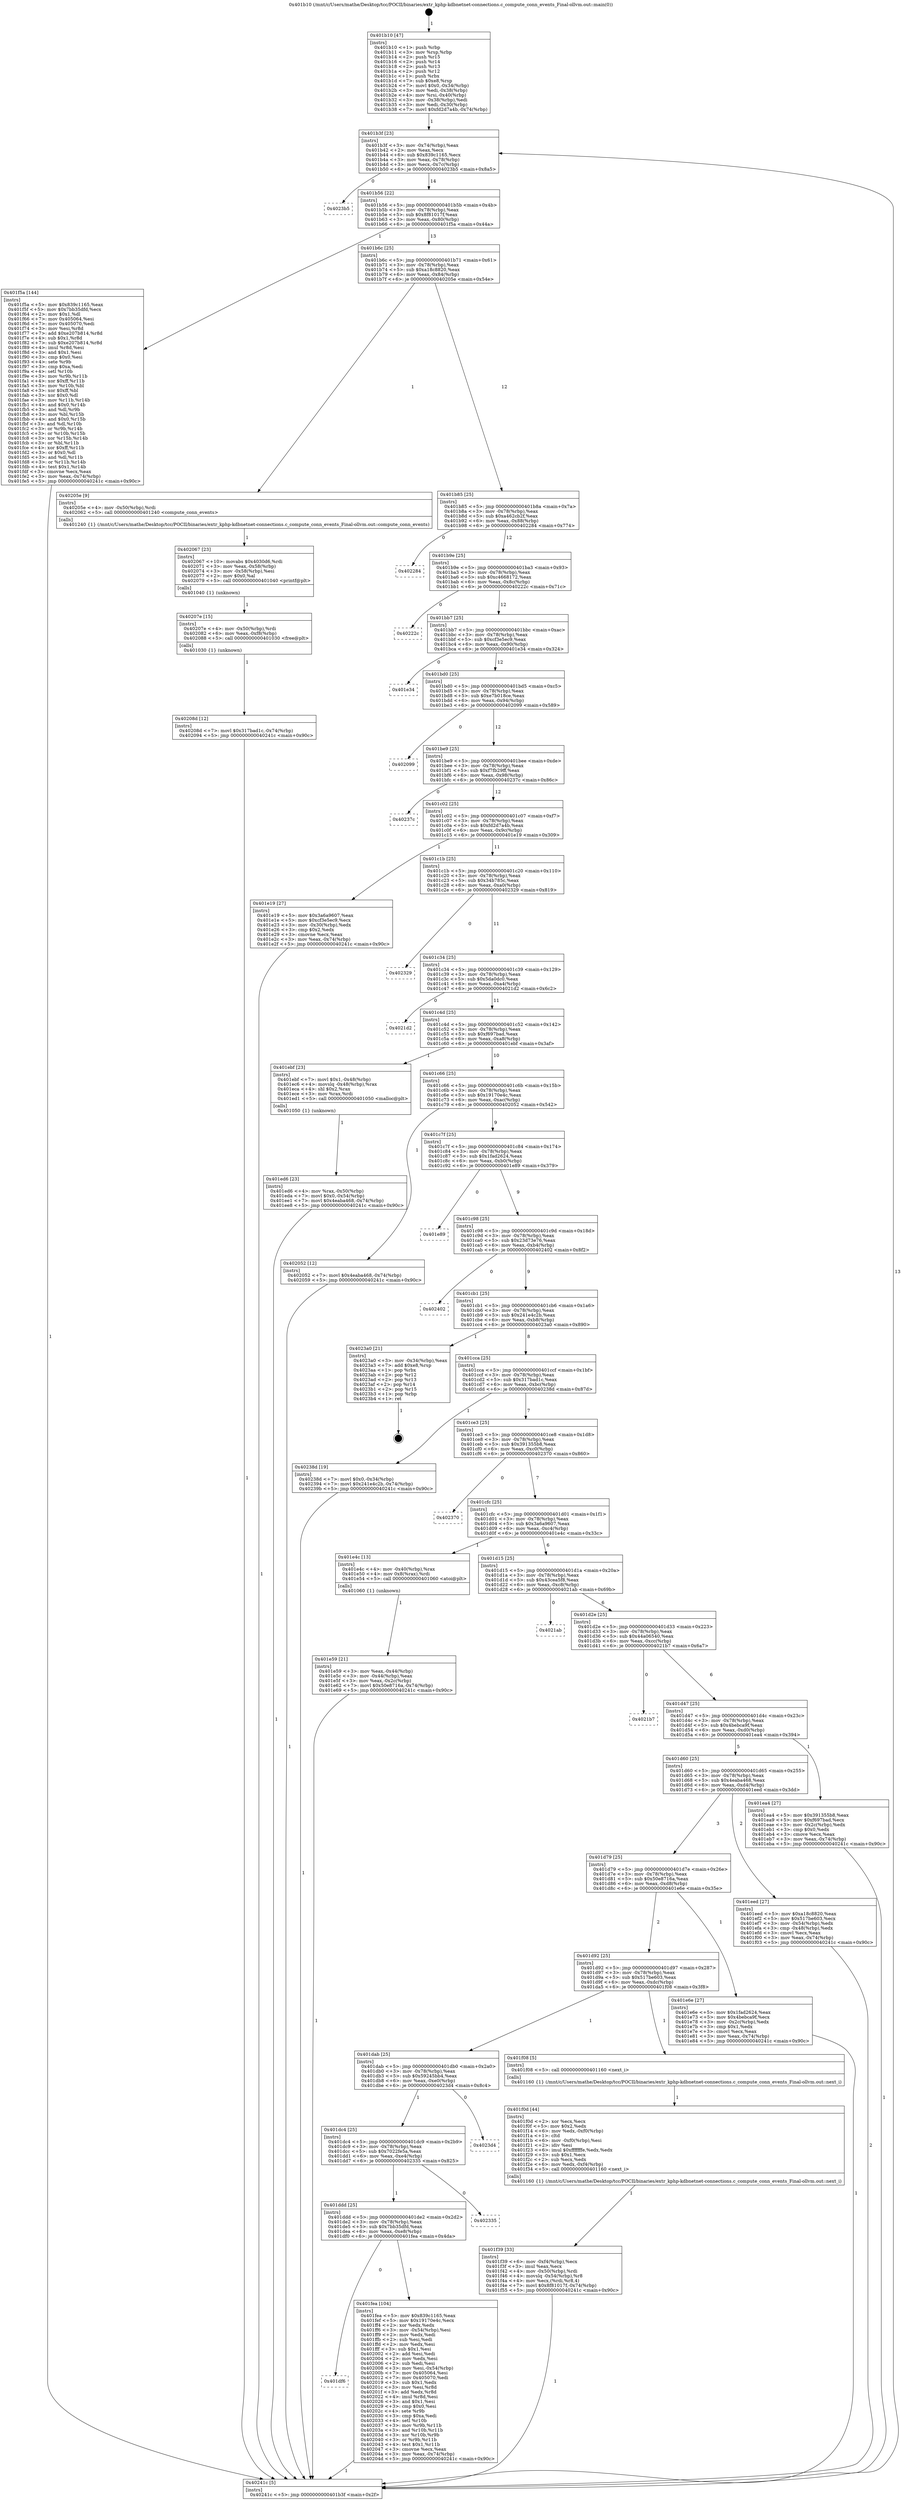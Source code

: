 digraph "0x401b10" {
  label = "0x401b10 (/mnt/c/Users/mathe/Desktop/tcc/POCII/binaries/extr_kphp-kdbnetnet-connections.c_compute_conn_events_Final-ollvm.out::main(0))"
  labelloc = "t"
  node[shape=record]

  Entry [label="",width=0.3,height=0.3,shape=circle,fillcolor=black,style=filled]
  "0x401b3f" [label="{
     0x401b3f [23]\l
     | [instrs]\l
     &nbsp;&nbsp;0x401b3f \<+3\>: mov -0x74(%rbp),%eax\l
     &nbsp;&nbsp;0x401b42 \<+2\>: mov %eax,%ecx\l
     &nbsp;&nbsp;0x401b44 \<+6\>: sub $0x839c1165,%ecx\l
     &nbsp;&nbsp;0x401b4a \<+3\>: mov %eax,-0x78(%rbp)\l
     &nbsp;&nbsp;0x401b4d \<+3\>: mov %ecx,-0x7c(%rbp)\l
     &nbsp;&nbsp;0x401b50 \<+6\>: je 00000000004023b5 \<main+0x8a5\>\l
  }"]
  "0x4023b5" [label="{
     0x4023b5\l
  }", style=dashed]
  "0x401b56" [label="{
     0x401b56 [22]\l
     | [instrs]\l
     &nbsp;&nbsp;0x401b56 \<+5\>: jmp 0000000000401b5b \<main+0x4b\>\l
     &nbsp;&nbsp;0x401b5b \<+3\>: mov -0x78(%rbp),%eax\l
     &nbsp;&nbsp;0x401b5e \<+5\>: sub $0x8f81017f,%eax\l
     &nbsp;&nbsp;0x401b63 \<+3\>: mov %eax,-0x80(%rbp)\l
     &nbsp;&nbsp;0x401b66 \<+6\>: je 0000000000401f5a \<main+0x44a\>\l
  }"]
  Exit [label="",width=0.3,height=0.3,shape=circle,fillcolor=black,style=filled,peripheries=2]
  "0x401f5a" [label="{
     0x401f5a [144]\l
     | [instrs]\l
     &nbsp;&nbsp;0x401f5a \<+5\>: mov $0x839c1165,%eax\l
     &nbsp;&nbsp;0x401f5f \<+5\>: mov $0x7bb35dfd,%ecx\l
     &nbsp;&nbsp;0x401f64 \<+2\>: mov $0x1,%dl\l
     &nbsp;&nbsp;0x401f66 \<+7\>: mov 0x405064,%esi\l
     &nbsp;&nbsp;0x401f6d \<+7\>: mov 0x405070,%edi\l
     &nbsp;&nbsp;0x401f74 \<+3\>: mov %esi,%r8d\l
     &nbsp;&nbsp;0x401f77 \<+7\>: add $0xe207b814,%r8d\l
     &nbsp;&nbsp;0x401f7e \<+4\>: sub $0x1,%r8d\l
     &nbsp;&nbsp;0x401f82 \<+7\>: sub $0xe207b814,%r8d\l
     &nbsp;&nbsp;0x401f89 \<+4\>: imul %r8d,%esi\l
     &nbsp;&nbsp;0x401f8d \<+3\>: and $0x1,%esi\l
     &nbsp;&nbsp;0x401f90 \<+3\>: cmp $0x0,%esi\l
     &nbsp;&nbsp;0x401f93 \<+4\>: sete %r9b\l
     &nbsp;&nbsp;0x401f97 \<+3\>: cmp $0xa,%edi\l
     &nbsp;&nbsp;0x401f9a \<+4\>: setl %r10b\l
     &nbsp;&nbsp;0x401f9e \<+3\>: mov %r9b,%r11b\l
     &nbsp;&nbsp;0x401fa1 \<+4\>: xor $0xff,%r11b\l
     &nbsp;&nbsp;0x401fa5 \<+3\>: mov %r10b,%bl\l
     &nbsp;&nbsp;0x401fa8 \<+3\>: xor $0xff,%bl\l
     &nbsp;&nbsp;0x401fab \<+3\>: xor $0x0,%dl\l
     &nbsp;&nbsp;0x401fae \<+3\>: mov %r11b,%r14b\l
     &nbsp;&nbsp;0x401fb1 \<+4\>: and $0x0,%r14b\l
     &nbsp;&nbsp;0x401fb5 \<+3\>: and %dl,%r9b\l
     &nbsp;&nbsp;0x401fb8 \<+3\>: mov %bl,%r15b\l
     &nbsp;&nbsp;0x401fbb \<+4\>: and $0x0,%r15b\l
     &nbsp;&nbsp;0x401fbf \<+3\>: and %dl,%r10b\l
     &nbsp;&nbsp;0x401fc2 \<+3\>: or %r9b,%r14b\l
     &nbsp;&nbsp;0x401fc5 \<+3\>: or %r10b,%r15b\l
     &nbsp;&nbsp;0x401fc8 \<+3\>: xor %r15b,%r14b\l
     &nbsp;&nbsp;0x401fcb \<+3\>: or %bl,%r11b\l
     &nbsp;&nbsp;0x401fce \<+4\>: xor $0xff,%r11b\l
     &nbsp;&nbsp;0x401fd2 \<+3\>: or $0x0,%dl\l
     &nbsp;&nbsp;0x401fd5 \<+3\>: and %dl,%r11b\l
     &nbsp;&nbsp;0x401fd8 \<+3\>: or %r11b,%r14b\l
     &nbsp;&nbsp;0x401fdb \<+4\>: test $0x1,%r14b\l
     &nbsp;&nbsp;0x401fdf \<+3\>: cmovne %ecx,%eax\l
     &nbsp;&nbsp;0x401fe2 \<+3\>: mov %eax,-0x74(%rbp)\l
     &nbsp;&nbsp;0x401fe5 \<+5\>: jmp 000000000040241c \<main+0x90c\>\l
  }"]
  "0x401b6c" [label="{
     0x401b6c [25]\l
     | [instrs]\l
     &nbsp;&nbsp;0x401b6c \<+5\>: jmp 0000000000401b71 \<main+0x61\>\l
     &nbsp;&nbsp;0x401b71 \<+3\>: mov -0x78(%rbp),%eax\l
     &nbsp;&nbsp;0x401b74 \<+5\>: sub $0xa18c8820,%eax\l
     &nbsp;&nbsp;0x401b79 \<+6\>: mov %eax,-0x84(%rbp)\l
     &nbsp;&nbsp;0x401b7f \<+6\>: je 000000000040205e \<main+0x54e\>\l
  }"]
  "0x40208d" [label="{
     0x40208d [12]\l
     | [instrs]\l
     &nbsp;&nbsp;0x40208d \<+7\>: movl $0x317bad1c,-0x74(%rbp)\l
     &nbsp;&nbsp;0x402094 \<+5\>: jmp 000000000040241c \<main+0x90c\>\l
  }"]
  "0x40205e" [label="{
     0x40205e [9]\l
     | [instrs]\l
     &nbsp;&nbsp;0x40205e \<+4\>: mov -0x50(%rbp),%rdi\l
     &nbsp;&nbsp;0x402062 \<+5\>: call 0000000000401240 \<compute_conn_events\>\l
     | [calls]\l
     &nbsp;&nbsp;0x401240 \{1\} (/mnt/c/Users/mathe/Desktop/tcc/POCII/binaries/extr_kphp-kdbnetnet-connections.c_compute_conn_events_Final-ollvm.out::compute_conn_events)\l
  }"]
  "0x401b85" [label="{
     0x401b85 [25]\l
     | [instrs]\l
     &nbsp;&nbsp;0x401b85 \<+5\>: jmp 0000000000401b8a \<main+0x7a\>\l
     &nbsp;&nbsp;0x401b8a \<+3\>: mov -0x78(%rbp),%eax\l
     &nbsp;&nbsp;0x401b8d \<+5\>: sub $0xa462cb2f,%eax\l
     &nbsp;&nbsp;0x401b92 \<+6\>: mov %eax,-0x88(%rbp)\l
     &nbsp;&nbsp;0x401b98 \<+6\>: je 0000000000402284 \<main+0x774\>\l
  }"]
  "0x40207e" [label="{
     0x40207e [15]\l
     | [instrs]\l
     &nbsp;&nbsp;0x40207e \<+4\>: mov -0x50(%rbp),%rdi\l
     &nbsp;&nbsp;0x402082 \<+6\>: mov %eax,-0xf8(%rbp)\l
     &nbsp;&nbsp;0x402088 \<+5\>: call 0000000000401030 \<free@plt\>\l
     | [calls]\l
     &nbsp;&nbsp;0x401030 \{1\} (unknown)\l
  }"]
  "0x402284" [label="{
     0x402284\l
  }", style=dashed]
  "0x401b9e" [label="{
     0x401b9e [25]\l
     | [instrs]\l
     &nbsp;&nbsp;0x401b9e \<+5\>: jmp 0000000000401ba3 \<main+0x93\>\l
     &nbsp;&nbsp;0x401ba3 \<+3\>: mov -0x78(%rbp),%eax\l
     &nbsp;&nbsp;0x401ba6 \<+5\>: sub $0xc4668172,%eax\l
     &nbsp;&nbsp;0x401bab \<+6\>: mov %eax,-0x8c(%rbp)\l
     &nbsp;&nbsp;0x401bb1 \<+6\>: je 000000000040222c \<main+0x71c\>\l
  }"]
  "0x402067" [label="{
     0x402067 [23]\l
     | [instrs]\l
     &nbsp;&nbsp;0x402067 \<+10\>: movabs $0x4030d6,%rdi\l
     &nbsp;&nbsp;0x402071 \<+3\>: mov %eax,-0x58(%rbp)\l
     &nbsp;&nbsp;0x402074 \<+3\>: mov -0x58(%rbp),%esi\l
     &nbsp;&nbsp;0x402077 \<+2\>: mov $0x0,%al\l
     &nbsp;&nbsp;0x402079 \<+5\>: call 0000000000401040 \<printf@plt\>\l
     | [calls]\l
     &nbsp;&nbsp;0x401040 \{1\} (unknown)\l
  }"]
  "0x40222c" [label="{
     0x40222c\l
  }", style=dashed]
  "0x401bb7" [label="{
     0x401bb7 [25]\l
     | [instrs]\l
     &nbsp;&nbsp;0x401bb7 \<+5\>: jmp 0000000000401bbc \<main+0xac\>\l
     &nbsp;&nbsp;0x401bbc \<+3\>: mov -0x78(%rbp),%eax\l
     &nbsp;&nbsp;0x401bbf \<+5\>: sub $0xcf3e5ec9,%eax\l
     &nbsp;&nbsp;0x401bc4 \<+6\>: mov %eax,-0x90(%rbp)\l
     &nbsp;&nbsp;0x401bca \<+6\>: je 0000000000401e34 \<main+0x324\>\l
  }"]
  "0x401df6" [label="{
     0x401df6\l
  }", style=dashed]
  "0x401e34" [label="{
     0x401e34\l
  }", style=dashed]
  "0x401bd0" [label="{
     0x401bd0 [25]\l
     | [instrs]\l
     &nbsp;&nbsp;0x401bd0 \<+5\>: jmp 0000000000401bd5 \<main+0xc5\>\l
     &nbsp;&nbsp;0x401bd5 \<+3\>: mov -0x78(%rbp),%eax\l
     &nbsp;&nbsp;0x401bd8 \<+5\>: sub $0xe7b018ce,%eax\l
     &nbsp;&nbsp;0x401bdd \<+6\>: mov %eax,-0x94(%rbp)\l
     &nbsp;&nbsp;0x401be3 \<+6\>: je 0000000000402099 \<main+0x589\>\l
  }"]
  "0x401fea" [label="{
     0x401fea [104]\l
     | [instrs]\l
     &nbsp;&nbsp;0x401fea \<+5\>: mov $0x839c1165,%eax\l
     &nbsp;&nbsp;0x401fef \<+5\>: mov $0x19170e4c,%ecx\l
     &nbsp;&nbsp;0x401ff4 \<+2\>: xor %edx,%edx\l
     &nbsp;&nbsp;0x401ff6 \<+3\>: mov -0x54(%rbp),%esi\l
     &nbsp;&nbsp;0x401ff9 \<+2\>: mov %edx,%edi\l
     &nbsp;&nbsp;0x401ffb \<+2\>: sub %esi,%edi\l
     &nbsp;&nbsp;0x401ffd \<+2\>: mov %edx,%esi\l
     &nbsp;&nbsp;0x401fff \<+3\>: sub $0x1,%esi\l
     &nbsp;&nbsp;0x402002 \<+2\>: add %esi,%edi\l
     &nbsp;&nbsp;0x402004 \<+2\>: mov %edx,%esi\l
     &nbsp;&nbsp;0x402006 \<+2\>: sub %edi,%esi\l
     &nbsp;&nbsp;0x402008 \<+3\>: mov %esi,-0x54(%rbp)\l
     &nbsp;&nbsp;0x40200b \<+7\>: mov 0x405064,%esi\l
     &nbsp;&nbsp;0x402012 \<+7\>: mov 0x405070,%edi\l
     &nbsp;&nbsp;0x402019 \<+3\>: sub $0x1,%edx\l
     &nbsp;&nbsp;0x40201c \<+3\>: mov %esi,%r8d\l
     &nbsp;&nbsp;0x40201f \<+3\>: add %edx,%r8d\l
     &nbsp;&nbsp;0x402022 \<+4\>: imul %r8d,%esi\l
     &nbsp;&nbsp;0x402026 \<+3\>: and $0x1,%esi\l
     &nbsp;&nbsp;0x402029 \<+3\>: cmp $0x0,%esi\l
     &nbsp;&nbsp;0x40202c \<+4\>: sete %r9b\l
     &nbsp;&nbsp;0x402030 \<+3\>: cmp $0xa,%edi\l
     &nbsp;&nbsp;0x402033 \<+4\>: setl %r10b\l
     &nbsp;&nbsp;0x402037 \<+3\>: mov %r9b,%r11b\l
     &nbsp;&nbsp;0x40203a \<+3\>: and %r10b,%r11b\l
     &nbsp;&nbsp;0x40203d \<+3\>: xor %r10b,%r9b\l
     &nbsp;&nbsp;0x402040 \<+3\>: or %r9b,%r11b\l
     &nbsp;&nbsp;0x402043 \<+4\>: test $0x1,%r11b\l
     &nbsp;&nbsp;0x402047 \<+3\>: cmovne %ecx,%eax\l
     &nbsp;&nbsp;0x40204a \<+3\>: mov %eax,-0x74(%rbp)\l
     &nbsp;&nbsp;0x40204d \<+5\>: jmp 000000000040241c \<main+0x90c\>\l
  }"]
  "0x402099" [label="{
     0x402099\l
  }", style=dashed]
  "0x401be9" [label="{
     0x401be9 [25]\l
     | [instrs]\l
     &nbsp;&nbsp;0x401be9 \<+5\>: jmp 0000000000401bee \<main+0xde\>\l
     &nbsp;&nbsp;0x401bee \<+3\>: mov -0x78(%rbp),%eax\l
     &nbsp;&nbsp;0x401bf1 \<+5\>: sub $0xf7fb29ff,%eax\l
     &nbsp;&nbsp;0x401bf6 \<+6\>: mov %eax,-0x98(%rbp)\l
     &nbsp;&nbsp;0x401bfc \<+6\>: je 000000000040237c \<main+0x86c\>\l
  }"]
  "0x401ddd" [label="{
     0x401ddd [25]\l
     | [instrs]\l
     &nbsp;&nbsp;0x401ddd \<+5\>: jmp 0000000000401de2 \<main+0x2d2\>\l
     &nbsp;&nbsp;0x401de2 \<+3\>: mov -0x78(%rbp),%eax\l
     &nbsp;&nbsp;0x401de5 \<+5\>: sub $0x7bb35dfd,%eax\l
     &nbsp;&nbsp;0x401dea \<+6\>: mov %eax,-0xe8(%rbp)\l
     &nbsp;&nbsp;0x401df0 \<+6\>: je 0000000000401fea \<main+0x4da\>\l
  }"]
  "0x40237c" [label="{
     0x40237c\l
  }", style=dashed]
  "0x401c02" [label="{
     0x401c02 [25]\l
     | [instrs]\l
     &nbsp;&nbsp;0x401c02 \<+5\>: jmp 0000000000401c07 \<main+0xf7\>\l
     &nbsp;&nbsp;0x401c07 \<+3\>: mov -0x78(%rbp),%eax\l
     &nbsp;&nbsp;0x401c0a \<+5\>: sub $0xfd2d7a4b,%eax\l
     &nbsp;&nbsp;0x401c0f \<+6\>: mov %eax,-0x9c(%rbp)\l
     &nbsp;&nbsp;0x401c15 \<+6\>: je 0000000000401e19 \<main+0x309\>\l
  }"]
  "0x402335" [label="{
     0x402335\l
  }", style=dashed]
  "0x401e19" [label="{
     0x401e19 [27]\l
     | [instrs]\l
     &nbsp;&nbsp;0x401e19 \<+5\>: mov $0x3a6a9607,%eax\l
     &nbsp;&nbsp;0x401e1e \<+5\>: mov $0xcf3e5ec9,%ecx\l
     &nbsp;&nbsp;0x401e23 \<+3\>: mov -0x30(%rbp),%edx\l
     &nbsp;&nbsp;0x401e26 \<+3\>: cmp $0x2,%edx\l
     &nbsp;&nbsp;0x401e29 \<+3\>: cmovne %ecx,%eax\l
     &nbsp;&nbsp;0x401e2c \<+3\>: mov %eax,-0x74(%rbp)\l
     &nbsp;&nbsp;0x401e2f \<+5\>: jmp 000000000040241c \<main+0x90c\>\l
  }"]
  "0x401c1b" [label="{
     0x401c1b [25]\l
     | [instrs]\l
     &nbsp;&nbsp;0x401c1b \<+5\>: jmp 0000000000401c20 \<main+0x110\>\l
     &nbsp;&nbsp;0x401c20 \<+3\>: mov -0x78(%rbp),%eax\l
     &nbsp;&nbsp;0x401c23 \<+5\>: sub $0x34b785c,%eax\l
     &nbsp;&nbsp;0x401c28 \<+6\>: mov %eax,-0xa0(%rbp)\l
     &nbsp;&nbsp;0x401c2e \<+6\>: je 0000000000402329 \<main+0x819\>\l
  }"]
  "0x40241c" [label="{
     0x40241c [5]\l
     | [instrs]\l
     &nbsp;&nbsp;0x40241c \<+5\>: jmp 0000000000401b3f \<main+0x2f\>\l
  }"]
  "0x401b10" [label="{
     0x401b10 [47]\l
     | [instrs]\l
     &nbsp;&nbsp;0x401b10 \<+1\>: push %rbp\l
     &nbsp;&nbsp;0x401b11 \<+3\>: mov %rsp,%rbp\l
     &nbsp;&nbsp;0x401b14 \<+2\>: push %r15\l
     &nbsp;&nbsp;0x401b16 \<+2\>: push %r14\l
     &nbsp;&nbsp;0x401b18 \<+2\>: push %r13\l
     &nbsp;&nbsp;0x401b1a \<+2\>: push %r12\l
     &nbsp;&nbsp;0x401b1c \<+1\>: push %rbx\l
     &nbsp;&nbsp;0x401b1d \<+7\>: sub $0xe8,%rsp\l
     &nbsp;&nbsp;0x401b24 \<+7\>: movl $0x0,-0x34(%rbp)\l
     &nbsp;&nbsp;0x401b2b \<+3\>: mov %edi,-0x38(%rbp)\l
     &nbsp;&nbsp;0x401b2e \<+4\>: mov %rsi,-0x40(%rbp)\l
     &nbsp;&nbsp;0x401b32 \<+3\>: mov -0x38(%rbp),%edi\l
     &nbsp;&nbsp;0x401b35 \<+3\>: mov %edi,-0x30(%rbp)\l
     &nbsp;&nbsp;0x401b38 \<+7\>: movl $0xfd2d7a4b,-0x74(%rbp)\l
  }"]
  "0x401dc4" [label="{
     0x401dc4 [25]\l
     | [instrs]\l
     &nbsp;&nbsp;0x401dc4 \<+5\>: jmp 0000000000401dc9 \<main+0x2b9\>\l
     &nbsp;&nbsp;0x401dc9 \<+3\>: mov -0x78(%rbp),%eax\l
     &nbsp;&nbsp;0x401dcc \<+5\>: sub $0x7022fe5a,%eax\l
     &nbsp;&nbsp;0x401dd1 \<+6\>: mov %eax,-0xe4(%rbp)\l
     &nbsp;&nbsp;0x401dd7 \<+6\>: je 0000000000402335 \<main+0x825\>\l
  }"]
  "0x402329" [label="{
     0x402329\l
  }", style=dashed]
  "0x401c34" [label="{
     0x401c34 [25]\l
     | [instrs]\l
     &nbsp;&nbsp;0x401c34 \<+5\>: jmp 0000000000401c39 \<main+0x129\>\l
     &nbsp;&nbsp;0x401c39 \<+3\>: mov -0x78(%rbp),%eax\l
     &nbsp;&nbsp;0x401c3c \<+5\>: sub $0x5da0dc0,%eax\l
     &nbsp;&nbsp;0x401c41 \<+6\>: mov %eax,-0xa4(%rbp)\l
     &nbsp;&nbsp;0x401c47 \<+6\>: je 00000000004021d2 \<main+0x6c2\>\l
  }"]
  "0x4023d4" [label="{
     0x4023d4\l
  }", style=dashed]
  "0x4021d2" [label="{
     0x4021d2\l
  }", style=dashed]
  "0x401c4d" [label="{
     0x401c4d [25]\l
     | [instrs]\l
     &nbsp;&nbsp;0x401c4d \<+5\>: jmp 0000000000401c52 \<main+0x142\>\l
     &nbsp;&nbsp;0x401c52 \<+3\>: mov -0x78(%rbp),%eax\l
     &nbsp;&nbsp;0x401c55 \<+5\>: sub $0xf697bad,%eax\l
     &nbsp;&nbsp;0x401c5a \<+6\>: mov %eax,-0xa8(%rbp)\l
     &nbsp;&nbsp;0x401c60 \<+6\>: je 0000000000401ebf \<main+0x3af\>\l
  }"]
  "0x401f39" [label="{
     0x401f39 [33]\l
     | [instrs]\l
     &nbsp;&nbsp;0x401f39 \<+6\>: mov -0xf4(%rbp),%ecx\l
     &nbsp;&nbsp;0x401f3f \<+3\>: imul %eax,%ecx\l
     &nbsp;&nbsp;0x401f42 \<+4\>: mov -0x50(%rbp),%rdi\l
     &nbsp;&nbsp;0x401f46 \<+4\>: movslq -0x54(%rbp),%r8\l
     &nbsp;&nbsp;0x401f4a \<+4\>: mov %ecx,(%rdi,%r8,4)\l
     &nbsp;&nbsp;0x401f4e \<+7\>: movl $0x8f81017f,-0x74(%rbp)\l
     &nbsp;&nbsp;0x401f55 \<+5\>: jmp 000000000040241c \<main+0x90c\>\l
  }"]
  "0x401ebf" [label="{
     0x401ebf [23]\l
     | [instrs]\l
     &nbsp;&nbsp;0x401ebf \<+7\>: movl $0x1,-0x48(%rbp)\l
     &nbsp;&nbsp;0x401ec6 \<+4\>: movslq -0x48(%rbp),%rax\l
     &nbsp;&nbsp;0x401eca \<+4\>: shl $0x2,%rax\l
     &nbsp;&nbsp;0x401ece \<+3\>: mov %rax,%rdi\l
     &nbsp;&nbsp;0x401ed1 \<+5\>: call 0000000000401050 \<malloc@plt\>\l
     | [calls]\l
     &nbsp;&nbsp;0x401050 \{1\} (unknown)\l
  }"]
  "0x401c66" [label="{
     0x401c66 [25]\l
     | [instrs]\l
     &nbsp;&nbsp;0x401c66 \<+5\>: jmp 0000000000401c6b \<main+0x15b\>\l
     &nbsp;&nbsp;0x401c6b \<+3\>: mov -0x78(%rbp),%eax\l
     &nbsp;&nbsp;0x401c6e \<+5\>: sub $0x19170e4c,%eax\l
     &nbsp;&nbsp;0x401c73 \<+6\>: mov %eax,-0xac(%rbp)\l
     &nbsp;&nbsp;0x401c79 \<+6\>: je 0000000000402052 \<main+0x542\>\l
  }"]
  "0x401f0d" [label="{
     0x401f0d [44]\l
     | [instrs]\l
     &nbsp;&nbsp;0x401f0d \<+2\>: xor %ecx,%ecx\l
     &nbsp;&nbsp;0x401f0f \<+5\>: mov $0x2,%edx\l
     &nbsp;&nbsp;0x401f14 \<+6\>: mov %edx,-0xf0(%rbp)\l
     &nbsp;&nbsp;0x401f1a \<+1\>: cltd\l
     &nbsp;&nbsp;0x401f1b \<+6\>: mov -0xf0(%rbp),%esi\l
     &nbsp;&nbsp;0x401f21 \<+2\>: idiv %esi\l
     &nbsp;&nbsp;0x401f23 \<+6\>: imul $0xfffffffe,%edx,%edx\l
     &nbsp;&nbsp;0x401f29 \<+3\>: sub $0x1,%ecx\l
     &nbsp;&nbsp;0x401f2c \<+2\>: sub %ecx,%edx\l
     &nbsp;&nbsp;0x401f2e \<+6\>: mov %edx,-0xf4(%rbp)\l
     &nbsp;&nbsp;0x401f34 \<+5\>: call 0000000000401160 \<next_i\>\l
     | [calls]\l
     &nbsp;&nbsp;0x401160 \{1\} (/mnt/c/Users/mathe/Desktop/tcc/POCII/binaries/extr_kphp-kdbnetnet-connections.c_compute_conn_events_Final-ollvm.out::next_i)\l
  }"]
  "0x402052" [label="{
     0x402052 [12]\l
     | [instrs]\l
     &nbsp;&nbsp;0x402052 \<+7\>: movl $0x4eaba468,-0x74(%rbp)\l
     &nbsp;&nbsp;0x402059 \<+5\>: jmp 000000000040241c \<main+0x90c\>\l
  }"]
  "0x401c7f" [label="{
     0x401c7f [25]\l
     | [instrs]\l
     &nbsp;&nbsp;0x401c7f \<+5\>: jmp 0000000000401c84 \<main+0x174\>\l
     &nbsp;&nbsp;0x401c84 \<+3\>: mov -0x78(%rbp),%eax\l
     &nbsp;&nbsp;0x401c87 \<+5\>: sub $0x1fad2624,%eax\l
     &nbsp;&nbsp;0x401c8c \<+6\>: mov %eax,-0xb0(%rbp)\l
     &nbsp;&nbsp;0x401c92 \<+6\>: je 0000000000401e89 \<main+0x379\>\l
  }"]
  "0x401dab" [label="{
     0x401dab [25]\l
     | [instrs]\l
     &nbsp;&nbsp;0x401dab \<+5\>: jmp 0000000000401db0 \<main+0x2a0\>\l
     &nbsp;&nbsp;0x401db0 \<+3\>: mov -0x78(%rbp),%eax\l
     &nbsp;&nbsp;0x401db3 \<+5\>: sub $0x59245bb4,%eax\l
     &nbsp;&nbsp;0x401db8 \<+6\>: mov %eax,-0xe0(%rbp)\l
     &nbsp;&nbsp;0x401dbe \<+6\>: je 00000000004023d4 \<main+0x8c4\>\l
  }"]
  "0x401e89" [label="{
     0x401e89\l
  }", style=dashed]
  "0x401c98" [label="{
     0x401c98 [25]\l
     | [instrs]\l
     &nbsp;&nbsp;0x401c98 \<+5\>: jmp 0000000000401c9d \<main+0x18d\>\l
     &nbsp;&nbsp;0x401c9d \<+3\>: mov -0x78(%rbp),%eax\l
     &nbsp;&nbsp;0x401ca0 \<+5\>: sub $0x23d73e76,%eax\l
     &nbsp;&nbsp;0x401ca5 \<+6\>: mov %eax,-0xb4(%rbp)\l
     &nbsp;&nbsp;0x401cab \<+6\>: je 0000000000402402 \<main+0x8f2\>\l
  }"]
  "0x401f08" [label="{
     0x401f08 [5]\l
     | [instrs]\l
     &nbsp;&nbsp;0x401f08 \<+5\>: call 0000000000401160 \<next_i\>\l
     | [calls]\l
     &nbsp;&nbsp;0x401160 \{1\} (/mnt/c/Users/mathe/Desktop/tcc/POCII/binaries/extr_kphp-kdbnetnet-connections.c_compute_conn_events_Final-ollvm.out::next_i)\l
  }"]
  "0x402402" [label="{
     0x402402\l
  }", style=dashed]
  "0x401cb1" [label="{
     0x401cb1 [25]\l
     | [instrs]\l
     &nbsp;&nbsp;0x401cb1 \<+5\>: jmp 0000000000401cb6 \<main+0x1a6\>\l
     &nbsp;&nbsp;0x401cb6 \<+3\>: mov -0x78(%rbp),%eax\l
     &nbsp;&nbsp;0x401cb9 \<+5\>: sub $0x241e4c2b,%eax\l
     &nbsp;&nbsp;0x401cbe \<+6\>: mov %eax,-0xb8(%rbp)\l
     &nbsp;&nbsp;0x401cc4 \<+6\>: je 00000000004023a0 \<main+0x890\>\l
  }"]
  "0x401ed6" [label="{
     0x401ed6 [23]\l
     | [instrs]\l
     &nbsp;&nbsp;0x401ed6 \<+4\>: mov %rax,-0x50(%rbp)\l
     &nbsp;&nbsp;0x401eda \<+7\>: movl $0x0,-0x54(%rbp)\l
     &nbsp;&nbsp;0x401ee1 \<+7\>: movl $0x4eaba468,-0x74(%rbp)\l
     &nbsp;&nbsp;0x401ee8 \<+5\>: jmp 000000000040241c \<main+0x90c\>\l
  }"]
  "0x4023a0" [label="{
     0x4023a0 [21]\l
     | [instrs]\l
     &nbsp;&nbsp;0x4023a0 \<+3\>: mov -0x34(%rbp),%eax\l
     &nbsp;&nbsp;0x4023a3 \<+7\>: add $0xe8,%rsp\l
     &nbsp;&nbsp;0x4023aa \<+1\>: pop %rbx\l
     &nbsp;&nbsp;0x4023ab \<+2\>: pop %r12\l
     &nbsp;&nbsp;0x4023ad \<+2\>: pop %r13\l
     &nbsp;&nbsp;0x4023af \<+2\>: pop %r14\l
     &nbsp;&nbsp;0x4023b1 \<+2\>: pop %r15\l
     &nbsp;&nbsp;0x4023b3 \<+1\>: pop %rbp\l
     &nbsp;&nbsp;0x4023b4 \<+1\>: ret\l
  }"]
  "0x401cca" [label="{
     0x401cca [25]\l
     | [instrs]\l
     &nbsp;&nbsp;0x401cca \<+5\>: jmp 0000000000401ccf \<main+0x1bf\>\l
     &nbsp;&nbsp;0x401ccf \<+3\>: mov -0x78(%rbp),%eax\l
     &nbsp;&nbsp;0x401cd2 \<+5\>: sub $0x317bad1c,%eax\l
     &nbsp;&nbsp;0x401cd7 \<+6\>: mov %eax,-0xbc(%rbp)\l
     &nbsp;&nbsp;0x401cdd \<+6\>: je 000000000040238d \<main+0x87d\>\l
  }"]
  "0x401d92" [label="{
     0x401d92 [25]\l
     | [instrs]\l
     &nbsp;&nbsp;0x401d92 \<+5\>: jmp 0000000000401d97 \<main+0x287\>\l
     &nbsp;&nbsp;0x401d97 \<+3\>: mov -0x78(%rbp),%eax\l
     &nbsp;&nbsp;0x401d9a \<+5\>: sub $0x517be603,%eax\l
     &nbsp;&nbsp;0x401d9f \<+6\>: mov %eax,-0xdc(%rbp)\l
     &nbsp;&nbsp;0x401da5 \<+6\>: je 0000000000401f08 \<main+0x3f8\>\l
  }"]
  "0x40238d" [label="{
     0x40238d [19]\l
     | [instrs]\l
     &nbsp;&nbsp;0x40238d \<+7\>: movl $0x0,-0x34(%rbp)\l
     &nbsp;&nbsp;0x402394 \<+7\>: movl $0x241e4c2b,-0x74(%rbp)\l
     &nbsp;&nbsp;0x40239b \<+5\>: jmp 000000000040241c \<main+0x90c\>\l
  }"]
  "0x401ce3" [label="{
     0x401ce3 [25]\l
     | [instrs]\l
     &nbsp;&nbsp;0x401ce3 \<+5\>: jmp 0000000000401ce8 \<main+0x1d8\>\l
     &nbsp;&nbsp;0x401ce8 \<+3\>: mov -0x78(%rbp),%eax\l
     &nbsp;&nbsp;0x401ceb \<+5\>: sub $0x391355b8,%eax\l
     &nbsp;&nbsp;0x401cf0 \<+6\>: mov %eax,-0xc0(%rbp)\l
     &nbsp;&nbsp;0x401cf6 \<+6\>: je 0000000000402370 \<main+0x860\>\l
  }"]
  "0x401e6e" [label="{
     0x401e6e [27]\l
     | [instrs]\l
     &nbsp;&nbsp;0x401e6e \<+5\>: mov $0x1fad2624,%eax\l
     &nbsp;&nbsp;0x401e73 \<+5\>: mov $0x4bebca9f,%ecx\l
     &nbsp;&nbsp;0x401e78 \<+3\>: mov -0x2c(%rbp),%edx\l
     &nbsp;&nbsp;0x401e7b \<+3\>: cmp $0x1,%edx\l
     &nbsp;&nbsp;0x401e7e \<+3\>: cmovl %ecx,%eax\l
     &nbsp;&nbsp;0x401e81 \<+3\>: mov %eax,-0x74(%rbp)\l
     &nbsp;&nbsp;0x401e84 \<+5\>: jmp 000000000040241c \<main+0x90c\>\l
  }"]
  "0x402370" [label="{
     0x402370\l
  }", style=dashed]
  "0x401cfc" [label="{
     0x401cfc [25]\l
     | [instrs]\l
     &nbsp;&nbsp;0x401cfc \<+5\>: jmp 0000000000401d01 \<main+0x1f1\>\l
     &nbsp;&nbsp;0x401d01 \<+3\>: mov -0x78(%rbp),%eax\l
     &nbsp;&nbsp;0x401d04 \<+5\>: sub $0x3a6a9607,%eax\l
     &nbsp;&nbsp;0x401d09 \<+6\>: mov %eax,-0xc4(%rbp)\l
     &nbsp;&nbsp;0x401d0f \<+6\>: je 0000000000401e4c \<main+0x33c\>\l
  }"]
  "0x401d79" [label="{
     0x401d79 [25]\l
     | [instrs]\l
     &nbsp;&nbsp;0x401d79 \<+5\>: jmp 0000000000401d7e \<main+0x26e\>\l
     &nbsp;&nbsp;0x401d7e \<+3\>: mov -0x78(%rbp),%eax\l
     &nbsp;&nbsp;0x401d81 \<+5\>: sub $0x50e8716a,%eax\l
     &nbsp;&nbsp;0x401d86 \<+6\>: mov %eax,-0xd8(%rbp)\l
     &nbsp;&nbsp;0x401d8c \<+6\>: je 0000000000401e6e \<main+0x35e\>\l
  }"]
  "0x401e4c" [label="{
     0x401e4c [13]\l
     | [instrs]\l
     &nbsp;&nbsp;0x401e4c \<+4\>: mov -0x40(%rbp),%rax\l
     &nbsp;&nbsp;0x401e50 \<+4\>: mov 0x8(%rax),%rdi\l
     &nbsp;&nbsp;0x401e54 \<+5\>: call 0000000000401060 \<atoi@plt\>\l
     | [calls]\l
     &nbsp;&nbsp;0x401060 \{1\} (unknown)\l
  }"]
  "0x401d15" [label="{
     0x401d15 [25]\l
     | [instrs]\l
     &nbsp;&nbsp;0x401d15 \<+5\>: jmp 0000000000401d1a \<main+0x20a\>\l
     &nbsp;&nbsp;0x401d1a \<+3\>: mov -0x78(%rbp),%eax\l
     &nbsp;&nbsp;0x401d1d \<+5\>: sub $0x43cea5f8,%eax\l
     &nbsp;&nbsp;0x401d22 \<+6\>: mov %eax,-0xc8(%rbp)\l
     &nbsp;&nbsp;0x401d28 \<+6\>: je 00000000004021ab \<main+0x69b\>\l
  }"]
  "0x401e59" [label="{
     0x401e59 [21]\l
     | [instrs]\l
     &nbsp;&nbsp;0x401e59 \<+3\>: mov %eax,-0x44(%rbp)\l
     &nbsp;&nbsp;0x401e5c \<+3\>: mov -0x44(%rbp),%eax\l
     &nbsp;&nbsp;0x401e5f \<+3\>: mov %eax,-0x2c(%rbp)\l
     &nbsp;&nbsp;0x401e62 \<+7\>: movl $0x50e8716a,-0x74(%rbp)\l
     &nbsp;&nbsp;0x401e69 \<+5\>: jmp 000000000040241c \<main+0x90c\>\l
  }"]
  "0x401eed" [label="{
     0x401eed [27]\l
     | [instrs]\l
     &nbsp;&nbsp;0x401eed \<+5\>: mov $0xa18c8820,%eax\l
     &nbsp;&nbsp;0x401ef2 \<+5\>: mov $0x517be603,%ecx\l
     &nbsp;&nbsp;0x401ef7 \<+3\>: mov -0x54(%rbp),%edx\l
     &nbsp;&nbsp;0x401efa \<+3\>: cmp -0x48(%rbp),%edx\l
     &nbsp;&nbsp;0x401efd \<+3\>: cmovl %ecx,%eax\l
     &nbsp;&nbsp;0x401f00 \<+3\>: mov %eax,-0x74(%rbp)\l
     &nbsp;&nbsp;0x401f03 \<+5\>: jmp 000000000040241c \<main+0x90c\>\l
  }"]
  "0x4021ab" [label="{
     0x4021ab\l
  }", style=dashed]
  "0x401d2e" [label="{
     0x401d2e [25]\l
     | [instrs]\l
     &nbsp;&nbsp;0x401d2e \<+5\>: jmp 0000000000401d33 \<main+0x223\>\l
     &nbsp;&nbsp;0x401d33 \<+3\>: mov -0x78(%rbp),%eax\l
     &nbsp;&nbsp;0x401d36 \<+5\>: sub $0x44a06540,%eax\l
     &nbsp;&nbsp;0x401d3b \<+6\>: mov %eax,-0xcc(%rbp)\l
     &nbsp;&nbsp;0x401d41 \<+6\>: je 00000000004021b7 \<main+0x6a7\>\l
  }"]
  "0x401d60" [label="{
     0x401d60 [25]\l
     | [instrs]\l
     &nbsp;&nbsp;0x401d60 \<+5\>: jmp 0000000000401d65 \<main+0x255\>\l
     &nbsp;&nbsp;0x401d65 \<+3\>: mov -0x78(%rbp),%eax\l
     &nbsp;&nbsp;0x401d68 \<+5\>: sub $0x4eaba468,%eax\l
     &nbsp;&nbsp;0x401d6d \<+6\>: mov %eax,-0xd4(%rbp)\l
     &nbsp;&nbsp;0x401d73 \<+6\>: je 0000000000401eed \<main+0x3dd\>\l
  }"]
  "0x4021b7" [label="{
     0x4021b7\l
  }", style=dashed]
  "0x401d47" [label="{
     0x401d47 [25]\l
     | [instrs]\l
     &nbsp;&nbsp;0x401d47 \<+5\>: jmp 0000000000401d4c \<main+0x23c\>\l
     &nbsp;&nbsp;0x401d4c \<+3\>: mov -0x78(%rbp),%eax\l
     &nbsp;&nbsp;0x401d4f \<+5\>: sub $0x4bebca9f,%eax\l
     &nbsp;&nbsp;0x401d54 \<+6\>: mov %eax,-0xd0(%rbp)\l
     &nbsp;&nbsp;0x401d5a \<+6\>: je 0000000000401ea4 \<main+0x394\>\l
  }"]
  "0x401ea4" [label="{
     0x401ea4 [27]\l
     | [instrs]\l
     &nbsp;&nbsp;0x401ea4 \<+5\>: mov $0x391355b8,%eax\l
     &nbsp;&nbsp;0x401ea9 \<+5\>: mov $0xf697bad,%ecx\l
     &nbsp;&nbsp;0x401eae \<+3\>: mov -0x2c(%rbp),%edx\l
     &nbsp;&nbsp;0x401eb1 \<+3\>: cmp $0x0,%edx\l
     &nbsp;&nbsp;0x401eb4 \<+3\>: cmove %ecx,%eax\l
     &nbsp;&nbsp;0x401eb7 \<+3\>: mov %eax,-0x74(%rbp)\l
     &nbsp;&nbsp;0x401eba \<+5\>: jmp 000000000040241c \<main+0x90c\>\l
  }"]
  Entry -> "0x401b10" [label=" 1"]
  "0x401b3f" -> "0x4023b5" [label=" 0"]
  "0x401b3f" -> "0x401b56" [label=" 14"]
  "0x4023a0" -> Exit [label=" 1"]
  "0x401b56" -> "0x401f5a" [label=" 1"]
  "0x401b56" -> "0x401b6c" [label=" 13"]
  "0x40238d" -> "0x40241c" [label=" 1"]
  "0x401b6c" -> "0x40205e" [label=" 1"]
  "0x401b6c" -> "0x401b85" [label=" 12"]
  "0x40208d" -> "0x40241c" [label=" 1"]
  "0x401b85" -> "0x402284" [label=" 0"]
  "0x401b85" -> "0x401b9e" [label=" 12"]
  "0x40207e" -> "0x40208d" [label=" 1"]
  "0x401b9e" -> "0x40222c" [label=" 0"]
  "0x401b9e" -> "0x401bb7" [label=" 12"]
  "0x402067" -> "0x40207e" [label=" 1"]
  "0x401bb7" -> "0x401e34" [label=" 0"]
  "0x401bb7" -> "0x401bd0" [label=" 12"]
  "0x40205e" -> "0x402067" [label=" 1"]
  "0x401bd0" -> "0x402099" [label=" 0"]
  "0x401bd0" -> "0x401be9" [label=" 12"]
  "0x402052" -> "0x40241c" [label=" 1"]
  "0x401be9" -> "0x40237c" [label=" 0"]
  "0x401be9" -> "0x401c02" [label=" 12"]
  "0x401ddd" -> "0x401df6" [label=" 0"]
  "0x401c02" -> "0x401e19" [label=" 1"]
  "0x401c02" -> "0x401c1b" [label=" 11"]
  "0x401e19" -> "0x40241c" [label=" 1"]
  "0x401b10" -> "0x401b3f" [label=" 1"]
  "0x40241c" -> "0x401b3f" [label=" 13"]
  "0x401ddd" -> "0x401fea" [label=" 1"]
  "0x401c1b" -> "0x402329" [label=" 0"]
  "0x401c1b" -> "0x401c34" [label=" 11"]
  "0x401dc4" -> "0x401ddd" [label=" 1"]
  "0x401c34" -> "0x4021d2" [label=" 0"]
  "0x401c34" -> "0x401c4d" [label=" 11"]
  "0x401dc4" -> "0x402335" [label=" 0"]
  "0x401c4d" -> "0x401ebf" [label=" 1"]
  "0x401c4d" -> "0x401c66" [label=" 10"]
  "0x401dab" -> "0x401dc4" [label=" 1"]
  "0x401c66" -> "0x402052" [label=" 1"]
  "0x401c66" -> "0x401c7f" [label=" 9"]
  "0x401dab" -> "0x4023d4" [label=" 0"]
  "0x401c7f" -> "0x401e89" [label=" 0"]
  "0x401c7f" -> "0x401c98" [label=" 9"]
  "0x401fea" -> "0x40241c" [label=" 1"]
  "0x401c98" -> "0x402402" [label=" 0"]
  "0x401c98" -> "0x401cb1" [label=" 9"]
  "0x401f5a" -> "0x40241c" [label=" 1"]
  "0x401cb1" -> "0x4023a0" [label=" 1"]
  "0x401cb1" -> "0x401cca" [label=" 8"]
  "0x401f0d" -> "0x401f39" [label=" 1"]
  "0x401cca" -> "0x40238d" [label=" 1"]
  "0x401cca" -> "0x401ce3" [label=" 7"]
  "0x401f08" -> "0x401f0d" [label=" 1"]
  "0x401ce3" -> "0x402370" [label=" 0"]
  "0x401ce3" -> "0x401cfc" [label=" 7"]
  "0x401d92" -> "0x401dab" [label=" 1"]
  "0x401cfc" -> "0x401e4c" [label=" 1"]
  "0x401cfc" -> "0x401d15" [label=" 6"]
  "0x401e4c" -> "0x401e59" [label=" 1"]
  "0x401e59" -> "0x40241c" [label=" 1"]
  "0x401f39" -> "0x40241c" [label=" 1"]
  "0x401d15" -> "0x4021ab" [label=" 0"]
  "0x401d15" -> "0x401d2e" [label=" 6"]
  "0x401eed" -> "0x40241c" [label=" 2"]
  "0x401d2e" -> "0x4021b7" [label=" 0"]
  "0x401d2e" -> "0x401d47" [label=" 6"]
  "0x401ebf" -> "0x401ed6" [label=" 1"]
  "0x401d47" -> "0x401ea4" [label=" 1"]
  "0x401d47" -> "0x401d60" [label=" 5"]
  "0x401ed6" -> "0x40241c" [label=" 1"]
  "0x401d60" -> "0x401eed" [label=" 2"]
  "0x401d60" -> "0x401d79" [label=" 3"]
  "0x401d92" -> "0x401f08" [label=" 1"]
  "0x401d79" -> "0x401e6e" [label=" 1"]
  "0x401d79" -> "0x401d92" [label=" 2"]
  "0x401e6e" -> "0x40241c" [label=" 1"]
  "0x401ea4" -> "0x40241c" [label=" 1"]
}
